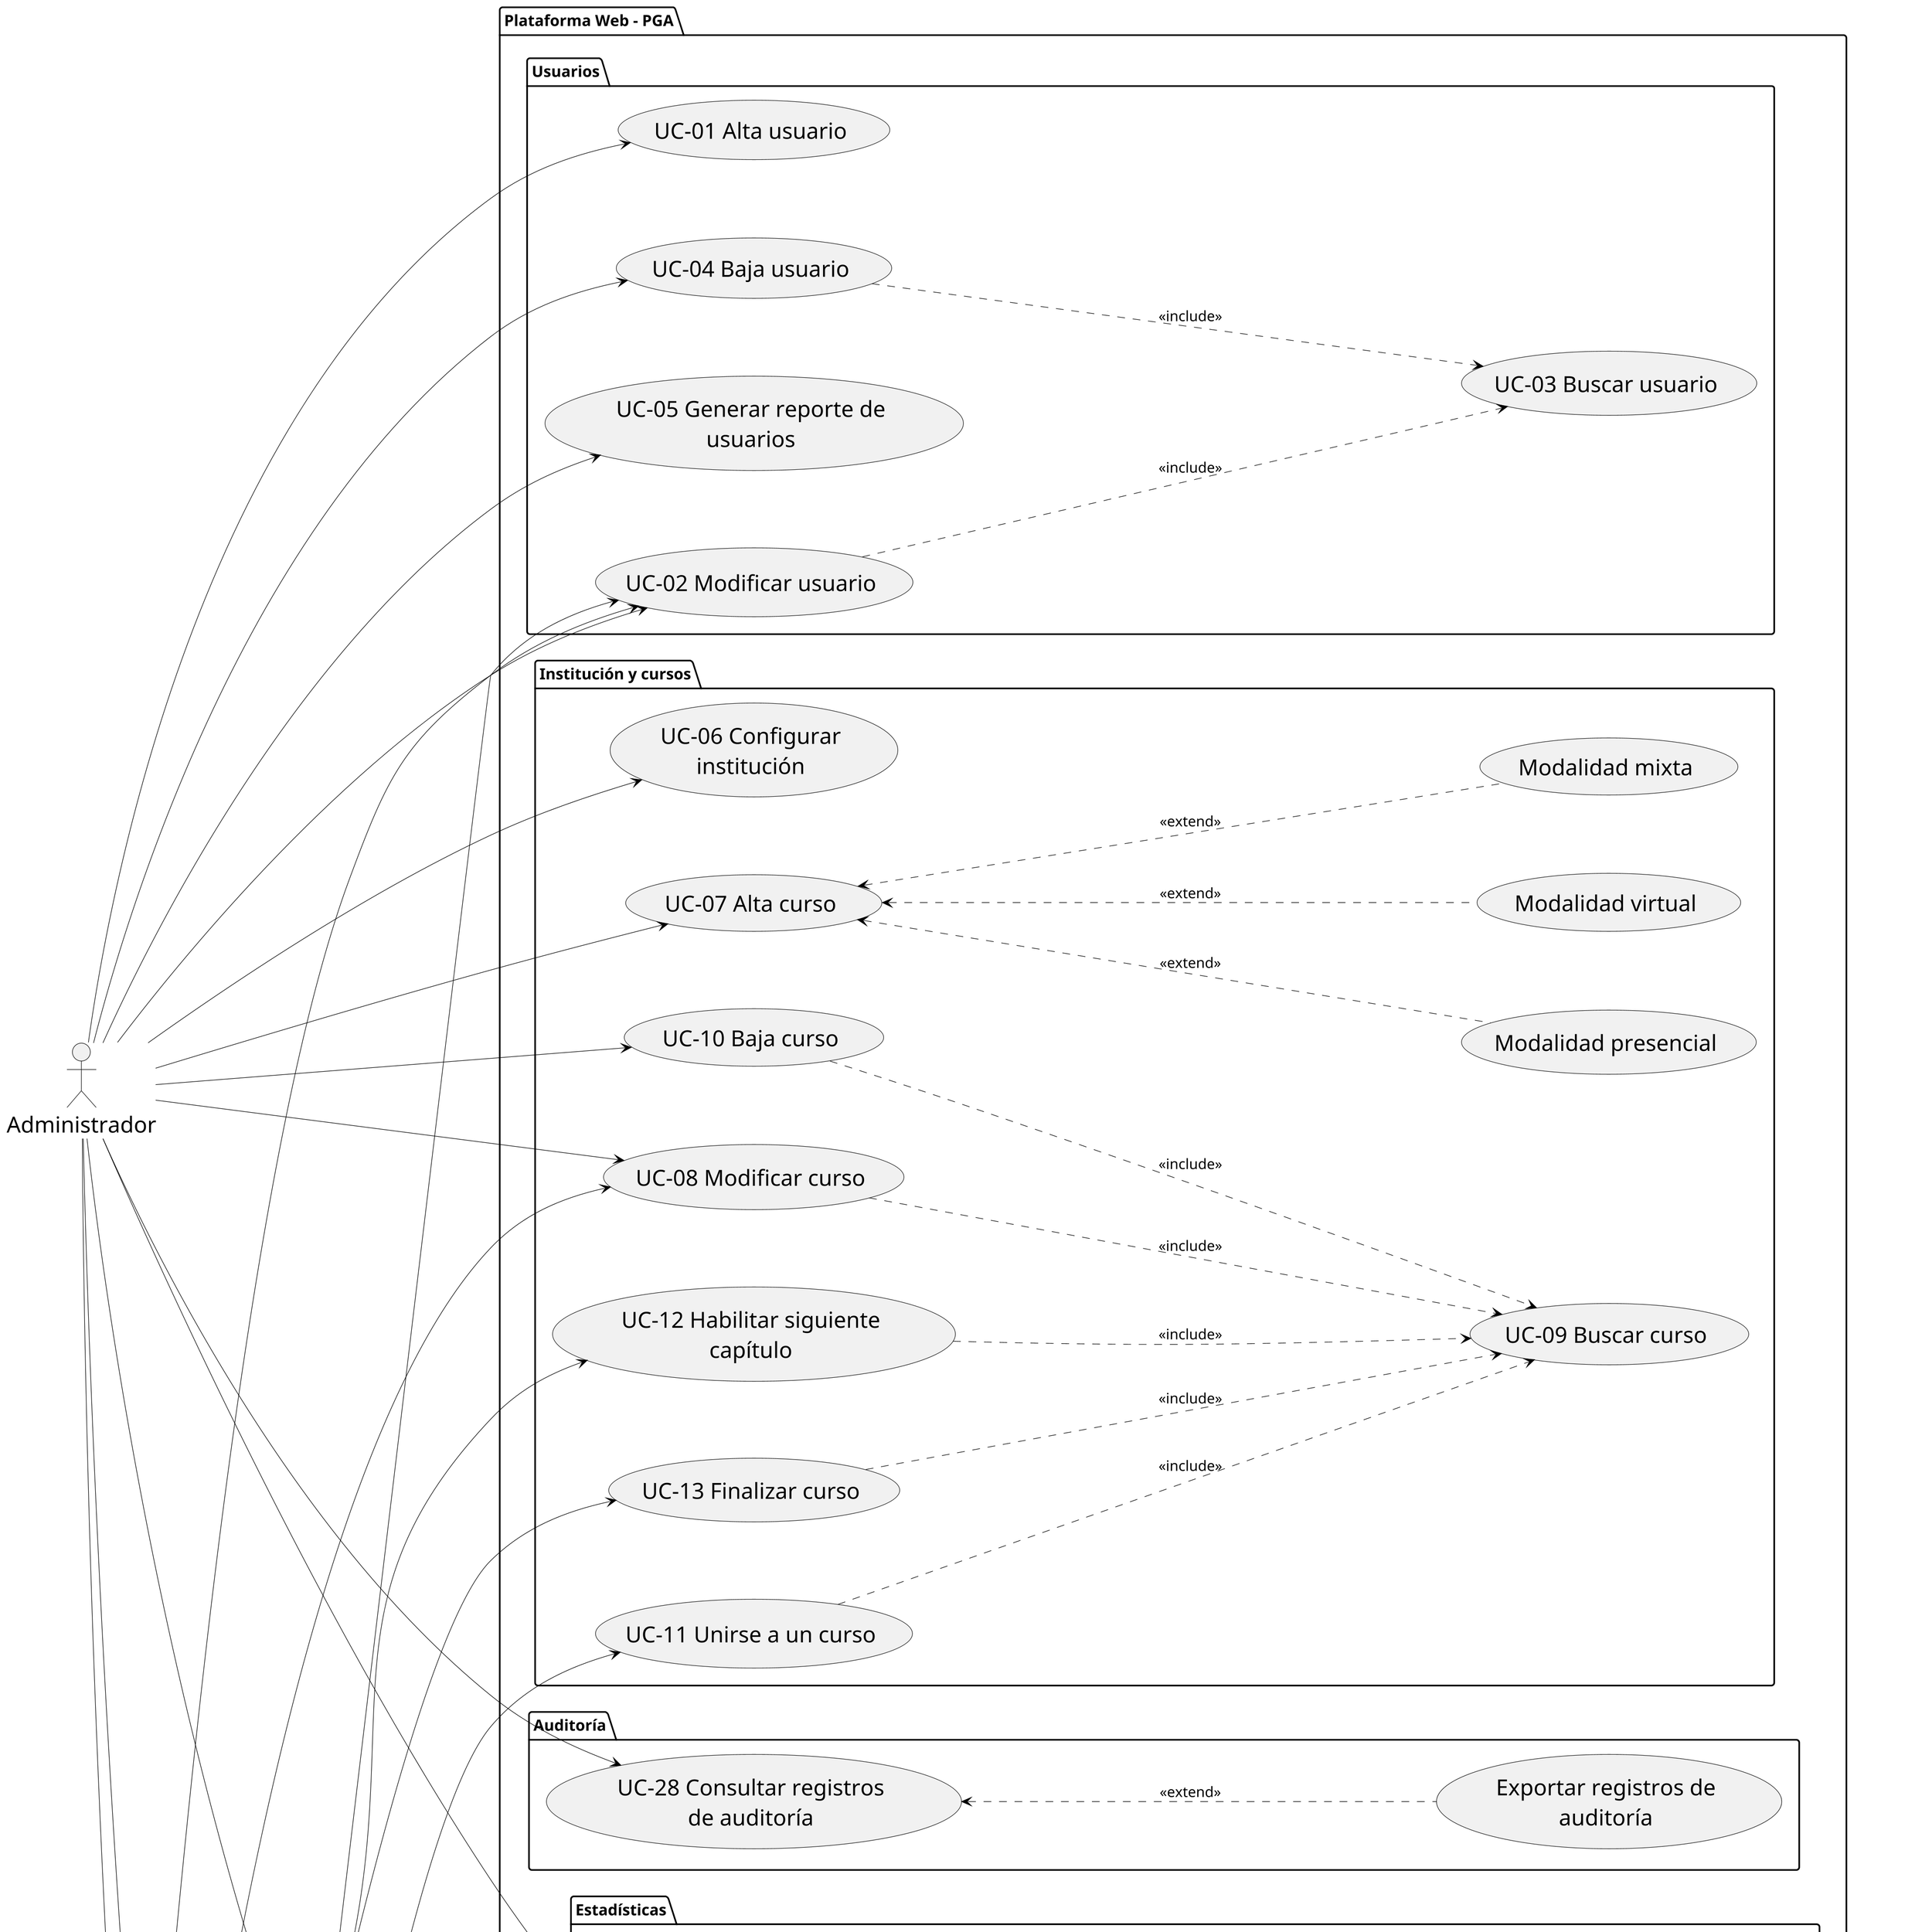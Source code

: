 @startuml DCU_Expandido
left to right direction

skinparam dpi 150
skinparam wrapWidth 250
skinparam nodesep 70
skinparam ranksep 350
skinparam UsecaseFontSize 20
scale 1.5
'scale 1.5 | scale 200 width | scale 100 height | scale [max] 200x100
skinparam ActorFontSize 20
skinparam ArrowThickness 0.5
skinparam ArrowColor Black

actor Administrador
actor Docente
actor Alumno
actor "Google OAuth 2.0" as GoogleOAuth2
actor Videojuego

package "Plataforma Web - PGA"{
  'Subsistemas'
  package "Usuarios" {
    usecase "UC-01 Alta usuario" as UC01
    usecase "UC-02 Modificar usuario" as UC02
    usecase "UC-03 Buscar usuario" as UC03
    usecase "UC-04 Baja usuario" as UC04
    usecase "UC-05 Generar reporte de usuarios" as UC05

    'Relaciones'
    Administrador --> UC01
    Administrador --> UC02
    Alumno --> UC02
    Docente --> UC02
    UC02 ..> UC03 : <<include>>
    Administrador --> UC04
    UC04 ..> UC03 : <<include>>
    Administrador --> UC05
  }

  package "Institución y cursos" {
    usecase "UC-06 Configurar institución" as UC06
    usecase "UC-07 Alta curso" as UC07
    usecase "Modalidad presencial" as UC07A
    usecase "Modalidad virtual" as UC07B
    usecase "Modalidad mixta" as UC07C
    usecase "UC-08 Modificar curso" as UC08
    usecase "UC-09 Buscar curso" as UC09
    usecase "UC-10 Baja curso" as UC10
    usecase "UC-11 Unirse a un curso" as UC11
    usecase "UC-12 Habilitar siguiente capítulo" as UC12
    usecase "UC-13 Finalizar curso" as UC13

    'Relaciones'
    'Institución
    Administrador --> UC06
    'ABM Cursos
    Administrador --> UC07
    UC07 <.. UC07A : <<extend>>
    UC07 <.. UC07B : <<extend>>
    UC07 <.. UC07C : <<extend>>
    Administrador --> UC08
    Docente --> UC08
    Administrador --> UC10
    UC08 ..> UC09 : <<include>>
    UC10 ..> UC09 : <<include>>
    'Unirse a curso
    Alumno --> UC11
    UC11 ..> UC09 : <<include>>
    'Habilitar siguiente capítulo
    Docente --> UC12
    UC12 ..> UC09 : <<include>>
    'Finalizar curso
    Docente --> UC13
    UC13 ..> UC09 : <<include>>
  }

  package "Progreso" {
    usecase "UC-14 Consultar progreso de alumnos" as UC14
    usecase "UC-09 Buscar curso" as UC09A
    usecase "UC-15 Consultar mi progreso" as UC15
    usecase "UC-16 Sincronizar progreso de alumno" as UC16
    usecase "Actualizar riesgo académico" as UC16A

    'Relaciones'
    Docente --> UC14
    UC14 ..> UC09A : <<include>>
    Alumno --> UC15
    Videojuego --> UC16
    UC16 ..> UC16A : <<include>>
  }

  package "Dificultades"{
    usecase "UC-17 Consultar dificultades de alumnos" as UC17
    usecase "UC-09 Buscar curso" as UC09B
    usecase "UC-18 Consultar mis dificultades" as UC18
    usecase "UC-19 Sincronizar dificultades de alumno" as UC19
    usecase "Actualizar riesgo académico" as UC19A

    'Relaciones'
    Docente --> UC17
    UC17 ..> UC09B : <<include>>
    Alumno --> UC18
    Videojuego --> UC19
    UC19 ..> UC19A : <<include>>
  }

  package "Sesiones de refuerzo" {
    usecase "UC-20 Crear sesión de refuerzo" as UC20
    usecase "UC-21 Modificar sesión de refuerzo" as UC21
    usecase "UC-22 Buscar sesión de refuerzo" as UC22
    usecase "UC-23 Cancelar sesión de refuerzo" as UC23
    usecase "UC-24 Marcar asistencia a sesión" as UC24
    usecase "Marcar docente" as UC24A
    usecase "Marcar alumno" as UC24B
    usecase "UC-25 Desmarcar asistencia a sesión" as UC25


    'Relaciones'
    Docente --> UC20
    Docente --> UC21
    Docente --> UC23
    UC21 ..> UC22 : <<include>>
    UC23 ..> UC22 : <<include>>
    Docente --> UC24
    Alumno --> UC24
    UC24 ..> UC22 : <<include>>
    UC24 <.. UC24A : <<extend>>
    UC24 <.. UC24B : <<extend>>
    Docente --> UC25
    Alumno --> UC25
    UC25 ..> UC22 : <<include>>

  }

  package "Estadísticas"{
    usecase "UC-26 Consultar estadísticas de curso" as UC26
    usecase "UC-09 Buscar curso" as UC09C
    usecase "Estadísticas de progreso" as UC26A
    usecase "Estadísticas de dificultades" as UC26B
    usecase "Estadísticas de sesiones de refuerzo" as UC26C

    'Relaciones'
    Docente --> UC26
    Administrador --> UC26
    UC26 ..> UC09C : <<include>>
    UC26 <.. UC26A : <<extend>>
    UC26 <.. UC26B : <<extend>>
    UC26 <.. UC26C : <<extend>>
  }

  package "Reportes"{
    usecase "UC-27 Generar reporte de curso" as UC27
    usecase "UC-09 Buscar curso" as UC09D
    usecase "Reporte de progreso" as UC27A
    usecase "Reporte de dificultades" as UC27B
    usecase "Reporte de sesiones de refuerzo" as UC27C

    'Relaciones'
    Docente --> UC27
    Administrador --> UC27
    UC27 ..> UC09D : <<include>>
    UC27 <.. UC27A : <<extend>>
    UC27 <.. UC27B : <<extend>>
    UC27 <.. UC27C : <<extend>>
  }

  package "Auditoría" {
    usecase "UC-28 Consultar registros de auditoría" as UC28
    usecase "Exportar registros de auditoría" as UC28A

    'Relaciones'
    Administrador --> UC28
    UC28 <.. UC28A : <<extend>>
  }

  package "Seguridad y autenticación" {
    usecase "UC-29 Iniciar sesión" as UC29
    usecase "Iniciar sesión normal" as UC29A
    usecase "Iniciar sesión con Google" as UC29B
    usecase "UC-30 Registrarse" as UC30
    usecase "Registro normal" as UC30A
    usecase "Registro con Google" as UC30B
    usecase "UC-31 Cerrar sesión" as UC31

    'Relaciones'
    Administrador --> UC29
    Administrador --> UC31
    Docente --> UC29
    Docente --> UC31
    Alumno --> UC29
    Alumno --> UC30
    Alumno --> UC31
    UC29 <.. UC29A : <<extend>>
    UC29 <.. UC29B : <<extend>>
    UC30 <.. UC30A : <<extend>>
    UC30 <.. UC30B : <<extend>>
    GoogleOAuth2 -up-> UC29B
    GoogleOAuth2 -up-> UC30B
  }

}
@enduml
